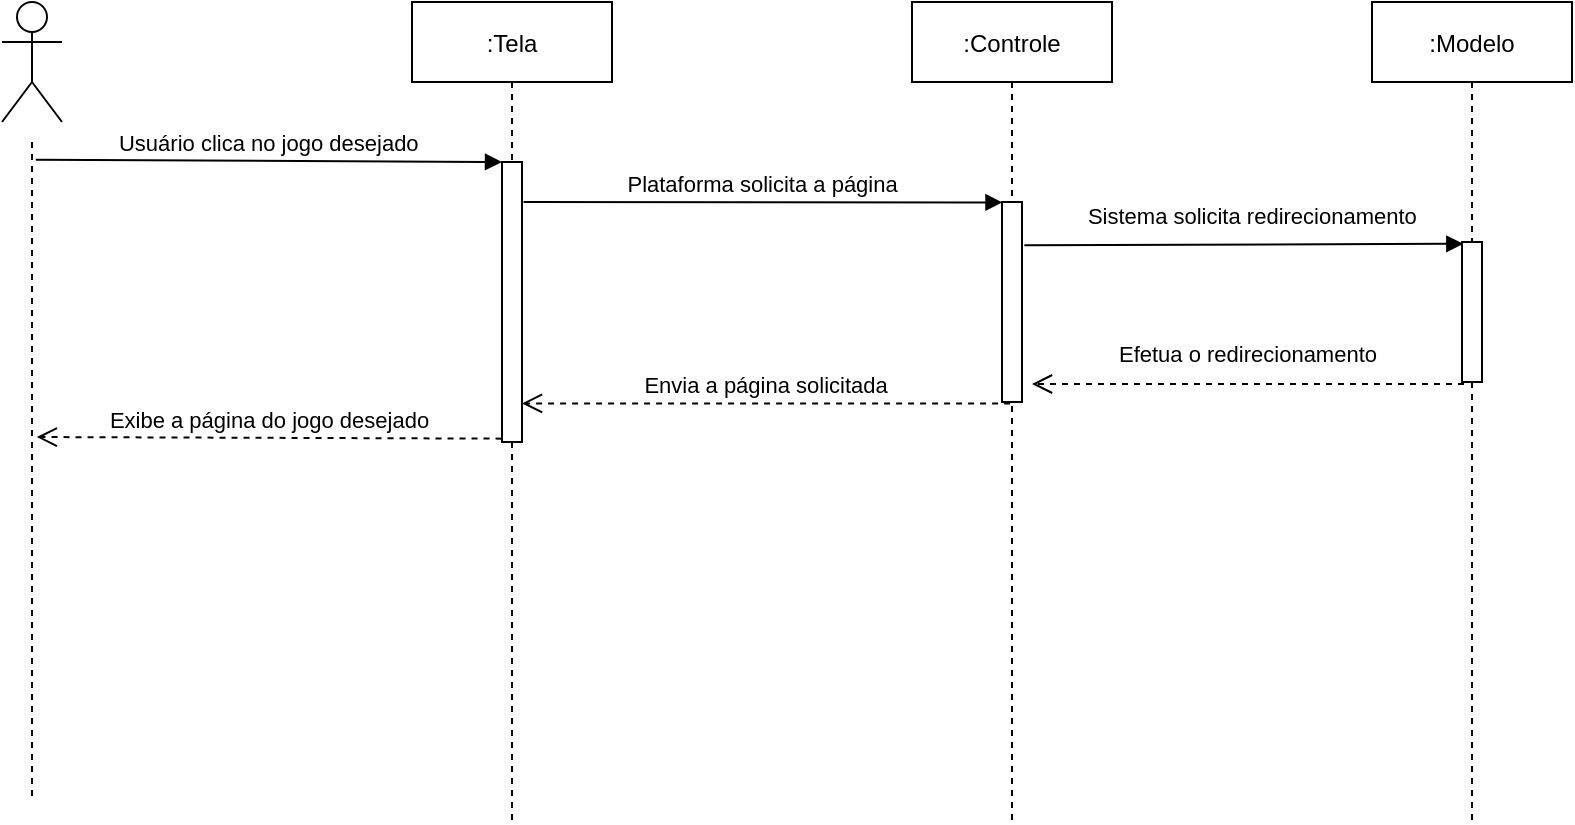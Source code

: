 <mxfile version="14.5.10" type="device"><diagram id="kgpKYQtTHZ0yAKxKKP6v" name="Page-1"><mxGraphModel dx="1716" dy="487" grid="1" gridSize="10" guides="1" tooltips="1" connect="1" arrows="1" fold="1" page="1" pageScale="1" pageWidth="850" pageHeight="1100" math="0" shadow="0"><root><mxCell id="0"/><mxCell id="1" parent="0"/><mxCell id="3nuBFxr9cyL0pnOWT2aG-1" value=":Tela" style="shape=umlLifeline;perimeter=lifelinePerimeter;container=1;collapsible=0;recursiveResize=0;rounded=0;shadow=0;strokeWidth=1;" parent="1" vertex="1"><mxGeometry x="120" y="80" width="100" height="410" as="geometry"/></mxCell><mxCell id="3nuBFxr9cyL0pnOWT2aG-2" value="" style="points=[];perimeter=orthogonalPerimeter;rounded=0;shadow=0;strokeWidth=1;" parent="3nuBFxr9cyL0pnOWT2aG-1" vertex="1"><mxGeometry x="45" y="80" width="10" height="140" as="geometry"/></mxCell><mxCell id="3nuBFxr9cyL0pnOWT2aG-5" value=":Controle" style="shape=umlLifeline;perimeter=lifelinePerimeter;container=1;collapsible=0;recursiveResize=0;rounded=0;shadow=0;strokeWidth=1;" parent="1" vertex="1"><mxGeometry x="370" y="80" width="100" height="410" as="geometry"/></mxCell><mxCell id="3nuBFxr9cyL0pnOWT2aG-6" value="" style="points=[];perimeter=orthogonalPerimeter;rounded=0;shadow=0;strokeWidth=1;" parent="3nuBFxr9cyL0pnOWT2aG-5" vertex="1"><mxGeometry x="45" y="100" width="10" height="100" as="geometry"/></mxCell><mxCell id="3nuBFxr9cyL0pnOWT2aG-7" value="Envia a página solicitada" style="verticalAlign=bottom;endArrow=open;dashed=1;endSize=8;exitX=0.405;exitY=1.007;shadow=0;strokeWidth=1;exitDx=0;exitDy=0;exitPerimeter=0;" parent="1" source="3nuBFxr9cyL0pnOWT2aG-6" target="3nuBFxr9cyL0pnOWT2aG-2" edge="1"><mxGeometry relative="1" as="geometry"><mxPoint x="275" y="236" as="targetPoint"/></mxGeometry></mxCell><mxCell id="3nuBFxr9cyL0pnOWT2aG-8" value="Plataforma solicita a página" style="verticalAlign=bottom;endArrow=block;shadow=0;strokeWidth=1;exitX=1.08;exitY=0.143;exitDx=0;exitDy=0;exitPerimeter=0;entryX=0.024;entryY=0.002;entryDx=0;entryDy=0;entryPerimeter=0;" parent="1" source="3nuBFxr9cyL0pnOWT2aG-2" target="3nuBFxr9cyL0pnOWT2aG-6" edge="1"><mxGeometry relative="1" as="geometry"><mxPoint x="275" y="160" as="sourcePoint"/><mxPoint x="400" y="189" as="targetPoint"/></mxGeometry></mxCell><mxCell id="3nuBFxr9cyL0pnOWT2aG-10" value="Efetua o redirecionamento" style="verticalAlign=bottom;endArrow=open;dashed=1;endSize=8;exitX=0.1;exitY=1.014;shadow=0;strokeWidth=1;exitDx=0;exitDy=0;exitPerimeter=0;" parent="1" source="3nuBFxr9cyL0pnOWT2aG-4" edge="1"><mxGeometry y="-6" relative="1" as="geometry"><mxPoint x="430" y="271" as="targetPoint"/><mxPoint as="offset"/></mxGeometry></mxCell><mxCell id="dFvEFmMGq-K7N-Xitd6R-1" value=":Modelo" style="shape=umlLifeline;perimeter=lifelinePerimeter;container=1;collapsible=0;recursiveResize=0;rounded=0;shadow=0;strokeWidth=1;size=40;" parent="1" vertex="1"><mxGeometry x="600" y="80" width="100" height="410" as="geometry"/></mxCell><mxCell id="3nuBFxr9cyL0pnOWT2aG-4" value="" style="points=[];perimeter=orthogonalPerimeter;rounded=0;shadow=0;strokeWidth=1;" parent="dFvEFmMGq-K7N-Xitd6R-1" vertex="1"><mxGeometry x="45" y="120" width="10" height="70" as="geometry"/></mxCell><mxCell id="dFvEFmMGq-K7N-Xitd6R-8" value="Sistema solicita redirecionamento" style="verticalAlign=bottom;endArrow=block;entryX=0.067;entryY=0.013;shadow=0;strokeWidth=1;exitX=1.12;exitY=0.216;exitDx=0;exitDy=0;exitPerimeter=0;entryDx=0;entryDy=0;entryPerimeter=0;" parent="1" source="3nuBFxr9cyL0pnOWT2aG-6" target="3nuBFxr9cyL0pnOWT2aG-4" edge="1"><mxGeometry x="0.04" y="5" relative="1" as="geometry"><mxPoint x="360" y="190" as="sourcePoint"/><mxPoint x="530" y="190" as="targetPoint"/><mxPoint as="offset"/></mxGeometry></mxCell><mxCell id="dFvEFmMGq-K7N-Xitd6R-9" value="" style="shape=umlLifeline;perimeter=lifelinePerimeter;container=1;collapsible=0;recursiveResize=0;rounded=0;shadow=0;strokeWidth=1;size=0;" parent="1" vertex="1"><mxGeometry x="-80" y="150" width="20" height="330" as="geometry"/></mxCell><mxCell id="3nuBFxr9cyL0pnOWT2aG-3" value="Usuário clica no jogo desejado" style="verticalAlign=bottom;startArrow=none;endArrow=block;startSize=8;shadow=0;strokeWidth=1;startFill=0;exitX=0.595;exitY=0.027;exitDx=0;exitDy=0;exitPerimeter=0;" parent="1" source="dFvEFmMGq-K7N-Xitd6R-9" target="3nuBFxr9cyL0pnOWT2aG-2" edge="1"><mxGeometry relative="1" as="geometry"><mxPoint x="-50" y="160" as="sourcePoint"/></mxGeometry></mxCell><mxCell id="dFvEFmMGq-K7N-Xitd6R-27" value="Exibe a página do jogo desejado" style="verticalAlign=bottom;endArrow=open;dashed=1;endSize=8;exitX=-0.024;exitY=0.988;shadow=0;strokeWidth=1;exitDx=0;exitDy=0;exitPerimeter=0;entryX=0.619;entryY=0.447;entryDx=0;entryDy=0;entryPerimeter=0;" parent="1" source="3nuBFxr9cyL0pnOWT2aG-2" target="dFvEFmMGq-K7N-Xitd6R-9" edge="1"><mxGeometry relative="1" as="geometry"><mxPoint x="-60" y="299" as="targetPoint"/><mxPoint x="110" y="260" as="sourcePoint"/></mxGeometry></mxCell><mxCell id="dFvEFmMGq-K7N-Xitd6R-12" value="" style="shape=umlActor;verticalLabelPosition=bottom;verticalAlign=top;html=1;outlineConnect=0;" parent="1" vertex="1"><mxGeometry x="-85" y="80" width="30" height="60" as="geometry"/></mxCell></root></mxGraphModel></diagram></mxfile>